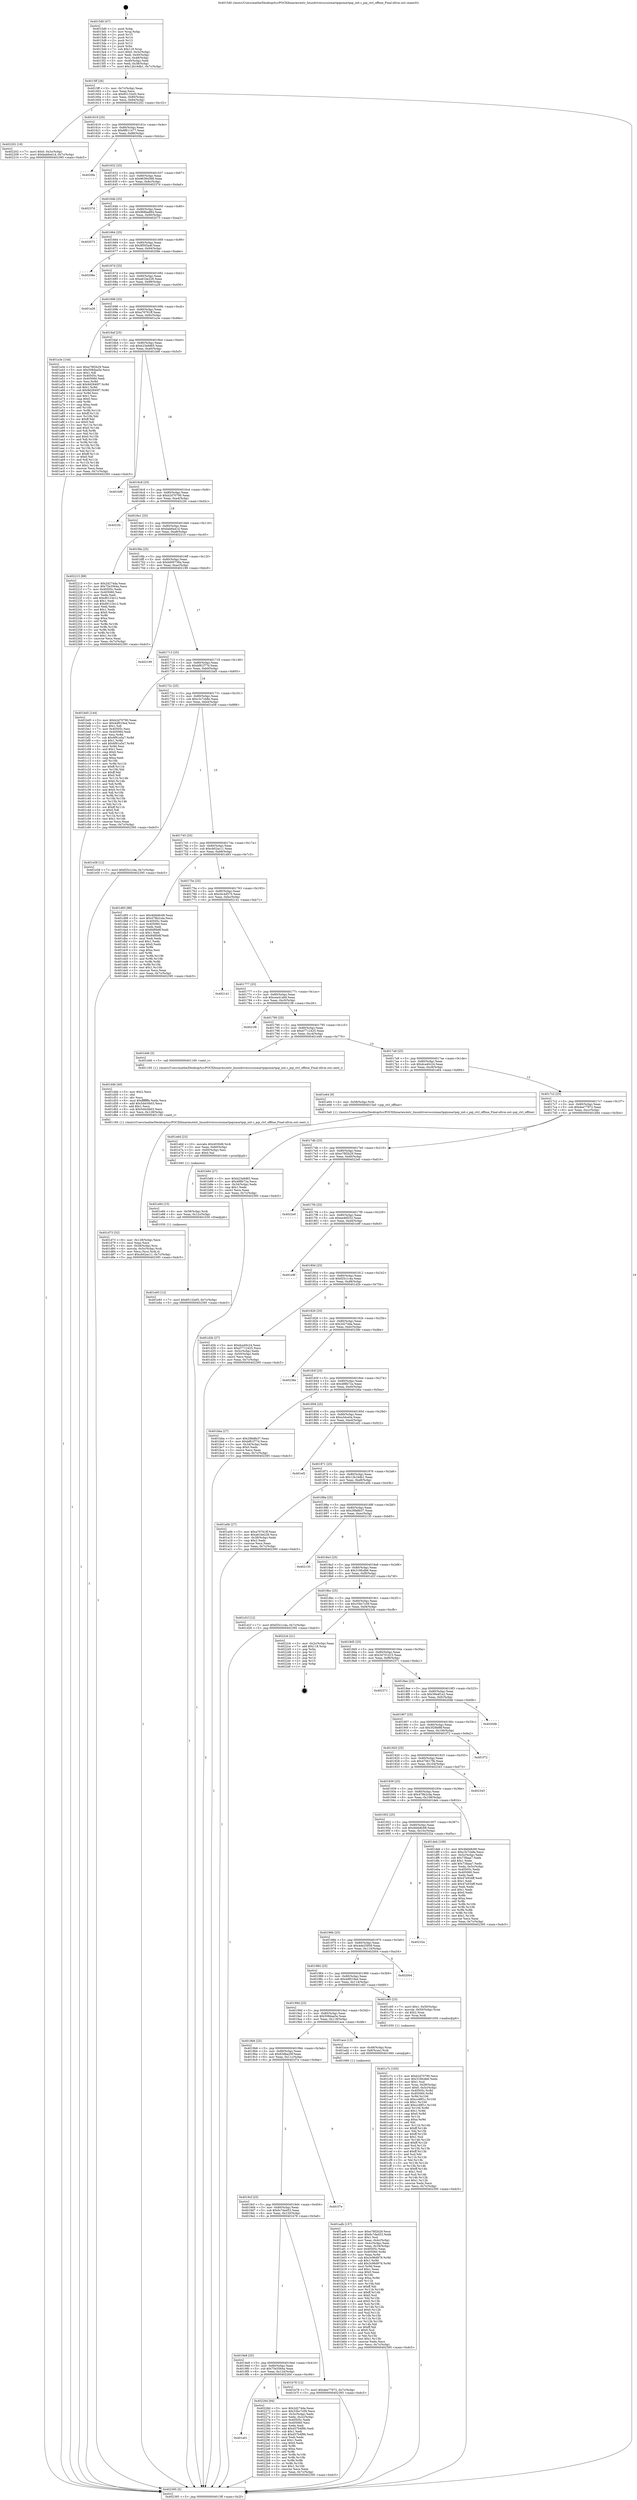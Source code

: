 digraph "0x4015d0" {
  label = "0x4015d0 (/mnt/c/Users/mathe/Desktop/tcc/POCII/binaries/extr_linuxdriversscsismartpqismartpqi_init.c_pqi_ctrl_offline_Final-ollvm.out::main(0))"
  labelloc = "t"
  node[shape=record]

  Entry [label="",width=0.3,height=0.3,shape=circle,fillcolor=black,style=filled]
  "0x4015ff" [label="{
     0x4015ff [26]\l
     | [instrs]\l
     &nbsp;&nbsp;0x4015ff \<+3\>: mov -0x7c(%rbp),%eax\l
     &nbsp;&nbsp;0x401602 \<+2\>: mov %eax,%ecx\l
     &nbsp;&nbsp;0x401604 \<+6\>: sub $0x85132ef3,%ecx\l
     &nbsp;&nbsp;0x40160a \<+3\>: mov %eax,-0x80(%rbp)\l
     &nbsp;&nbsp;0x40160d \<+6\>: mov %ecx,-0x84(%rbp)\l
     &nbsp;&nbsp;0x401613 \<+6\>: je 0000000000402202 \<main+0xc32\>\l
  }"]
  "0x402202" [label="{
     0x402202 [19]\l
     | [instrs]\l
     &nbsp;&nbsp;0x402202 \<+7\>: movl $0x0,-0x3c(%rbp)\l
     &nbsp;&nbsp;0x402209 \<+7\>: movl $0xbab6a41d,-0x7c(%rbp)\l
     &nbsp;&nbsp;0x402210 \<+5\>: jmp 0000000000402395 \<main+0xdc5\>\l
  }"]
  "0x401619" [label="{
     0x401619 [25]\l
     | [instrs]\l
     &nbsp;&nbsp;0x401619 \<+5\>: jmp 000000000040161e \<main+0x4e\>\l
     &nbsp;&nbsp;0x40161e \<+3\>: mov -0x80(%rbp),%eax\l
     &nbsp;&nbsp;0x401621 \<+5\>: sub $0x8f611477,%eax\l
     &nbsp;&nbsp;0x401626 \<+6\>: mov %eax,-0x88(%rbp)\l
     &nbsp;&nbsp;0x40162c \<+6\>: je 00000000004020fa \<main+0xb2a\>\l
  }"]
  Exit [label="",width=0.3,height=0.3,shape=circle,fillcolor=black,style=filled,peripheries=2]
  "0x4020fa" [label="{
     0x4020fa\l
  }", style=dashed]
  "0x401632" [label="{
     0x401632 [25]\l
     | [instrs]\l
     &nbsp;&nbsp;0x401632 \<+5\>: jmp 0000000000401637 \<main+0x67\>\l
     &nbsp;&nbsp;0x401637 \<+3\>: mov -0x80(%rbp),%eax\l
     &nbsp;&nbsp;0x40163a \<+5\>: sub $0x96384368,%eax\l
     &nbsp;&nbsp;0x40163f \<+6\>: mov %eax,-0x8c(%rbp)\l
     &nbsp;&nbsp;0x401645 \<+6\>: je 000000000040237d \<main+0xdad\>\l
  }"]
  "0x401a01" [label="{
     0x401a01\l
  }", style=dashed]
  "0x40237d" [label="{
     0x40237d\l
  }", style=dashed]
  "0x40164b" [label="{
     0x40164b [25]\l
     | [instrs]\l
     &nbsp;&nbsp;0x40164b \<+5\>: jmp 0000000000401650 \<main+0x80\>\l
     &nbsp;&nbsp;0x401650 \<+3\>: mov -0x80(%rbp),%eax\l
     &nbsp;&nbsp;0x401653 \<+5\>: sub $0x968ba884,%eax\l
     &nbsp;&nbsp;0x401658 \<+6\>: mov %eax,-0x90(%rbp)\l
     &nbsp;&nbsp;0x40165e \<+6\>: je 0000000000402073 \<main+0xaa3\>\l
  }"]
  "0x40226d" [label="{
     0x40226d [94]\l
     | [instrs]\l
     &nbsp;&nbsp;0x40226d \<+5\>: mov $0x2d274da,%eax\l
     &nbsp;&nbsp;0x402272 \<+5\>: mov $0x33bc7c09,%ecx\l
     &nbsp;&nbsp;0x402277 \<+3\>: mov -0x3c(%rbp),%edx\l
     &nbsp;&nbsp;0x40227a \<+3\>: mov %edx,-0x2c(%rbp)\l
     &nbsp;&nbsp;0x40227d \<+7\>: mov 0x40505c,%edx\l
     &nbsp;&nbsp;0x402284 \<+7\>: mov 0x405060,%esi\l
     &nbsp;&nbsp;0x40228b \<+2\>: mov %edx,%edi\l
     &nbsp;&nbsp;0x40228d \<+6\>: add $0xd37b4f9b,%edi\l
     &nbsp;&nbsp;0x402293 \<+3\>: sub $0x1,%edi\l
     &nbsp;&nbsp;0x402296 \<+6\>: sub $0xd37b4f9b,%edi\l
     &nbsp;&nbsp;0x40229c \<+3\>: imul %edi,%edx\l
     &nbsp;&nbsp;0x40229f \<+3\>: and $0x1,%edx\l
     &nbsp;&nbsp;0x4022a2 \<+3\>: cmp $0x0,%edx\l
     &nbsp;&nbsp;0x4022a5 \<+4\>: sete %r8b\l
     &nbsp;&nbsp;0x4022a9 \<+3\>: cmp $0xa,%esi\l
     &nbsp;&nbsp;0x4022ac \<+4\>: setl %r9b\l
     &nbsp;&nbsp;0x4022b0 \<+3\>: mov %r8b,%r10b\l
     &nbsp;&nbsp;0x4022b3 \<+3\>: and %r9b,%r10b\l
     &nbsp;&nbsp;0x4022b6 \<+3\>: xor %r9b,%r8b\l
     &nbsp;&nbsp;0x4022b9 \<+3\>: or %r8b,%r10b\l
     &nbsp;&nbsp;0x4022bc \<+4\>: test $0x1,%r10b\l
     &nbsp;&nbsp;0x4022c0 \<+3\>: cmovne %ecx,%eax\l
     &nbsp;&nbsp;0x4022c3 \<+3\>: mov %eax,-0x7c(%rbp)\l
     &nbsp;&nbsp;0x4022c6 \<+5\>: jmp 0000000000402395 \<main+0xdc5\>\l
  }"]
  "0x402073" [label="{
     0x402073\l
  }", style=dashed]
  "0x401664" [label="{
     0x401664 [25]\l
     | [instrs]\l
     &nbsp;&nbsp;0x401664 \<+5\>: jmp 0000000000401669 \<main+0x99\>\l
     &nbsp;&nbsp;0x401669 \<+3\>: mov -0x80(%rbp),%eax\l
     &nbsp;&nbsp;0x40166c \<+5\>: sub $0x9f505a4f,%eax\l
     &nbsp;&nbsp;0x401671 \<+6\>: mov %eax,-0x94(%rbp)\l
     &nbsp;&nbsp;0x401677 \<+6\>: je 000000000040208e \<main+0xabe\>\l
  }"]
  "0x401e93" [label="{
     0x401e93 [12]\l
     | [instrs]\l
     &nbsp;&nbsp;0x401e93 \<+7\>: movl $0x85132ef3,-0x7c(%rbp)\l
     &nbsp;&nbsp;0x401e9a \<+5\>: jmp 0000000000402395 \<main+0xdc5\>\l
  }"]
  "0x40208e" [label="{
     0x40208e\l
  }", style=dashed]
  "0x40167d" [label="{
     0x40167d [25]\l
     | [instrs]\l
     &nbsp;&nbsp;0x40167d \<+5\>: jmp 0000000000401682 \<main+0xb2\>\l
     &nbsp;&nbsp;0x401682 \<+3\>: mov -0x80(%rbp),%eax\l
     &nbsp;&nbsp;0x401685 \<+5\>: sub $0xa61be228,%eax\l
     &nbsp;&nbsp;0x40168a \<+6\>: mov %eax,-0x98(%rbp)\l
     &nbsp;&nbsp;0x401690 \<+6\>: je 0000000000401a26 \<main+0x456\>\l
  }"]
  "0x401e84" [label="{
     0x401e84 [15]\l
     | [instrs]\l
     &nbsp;&nbsp;0x401e84 \<+4\>: mov -0x58(%rbp),%rdi\l
     &nbsp;&nbsp;0x401e88 \<+6\>: mov %eax,-0x12c(%rbp)\l
     &nbsp;&nbsp;0x401e8e \<+5\>: call 0000000000401030 \<free@plt\>\l
     | [calls]\l
     &nbsp;&nbsp;0x401030 \{1\} (unknown)\l
  }"]
  "0x401a26" [label="{
     0x401a26\l
  }", style=dashed]
  "0x401696" [label="{
     0x401696 [25]\l
     | [instrs]\l
     &nbsp;&nbsp;0x401696 \<+5\>: jmp 000000000040169b \<main+0xcb\>\l
     &nbsp;&nbsp;0x40169b \<+3\>: mov -0x80(%rbp),%eax\l
     &nbsp;&nbsp;0x40169e \<+5\>: sub $0xa76761ff,%eax\l
     &nbsp;&nbsp;0x4016a3 \<+6\>: mov %eax,-0x9c(%rbp)\l
     &nbsp;&nbsp;0x4016a9 \<+6\>: je 0000000000401a3e \<main+0x46e\>\l
  }"]
  "0x401e6d" [label="{
     0x401e6d [23]\l
     | [instrs]\l
     &nbsp;&nbsp;0x401e6d \<+10\>: movabs $0x4030d6,%rdi\l
     &nbsp;&nbsp;0x401e77 \<+3\>: mov %eax,-0x60(%rbp)\l
     &nbsp;&nbsp;0x401e7a \<+3\>: mov -0x60(%rbp),%esi\l
     &nbsp;&nbsp;0x401e7d \<+2\>: mov $0x0,%al\l
     &nbsp;&nbsp;0x401e7f \<+5\>: call 0000000000401040 \<printf@plt\>\l
     | [calls]\l
     &nbsp;&nbsp;0x401040 \{1\} (unknown)\l
  }"]
  "0x401a3e" [label="{
     0x401a3e [144]\l
     | [instrs]\l
     &nbsp;&nbsp;0x401a3e \<+5\>: mov $0xe78f2b29,%eax\l
     &nbsp;&nbsp;0x401a43 \<+5\>: mov $0x508daa5e,%ecx\l
     &nbsp;&nbsp;0x401a48 \<+2\>: mov $0x1,%dl\l
     &nbsp;&nbsp;0x401a4a \<+7\>: mov 0x40505c,%esi\l
     &nbsp;&nbsp;0x401a51 \<+7\>: mov 0x405060,%edi\l
     &nbsp;&nbsp;0x401a58 \<+3\>: mov %esi,%r8d\l
     &nbsp;&nbsp;0x401a5b \<+7\>: add $0x9d2840f7,%r8d\l
     &nbsp;&nbsp;0x401a62 \<+4\>: sub $0x1,%r8d\l
     &nbsp;&nbsp;0x401a66 \<+7\>: sub $0x9d2840f7,%r8d\l
     &nbsp;&nbsp;0x401a6d \<+4\>: imul %r8d,%esi\l
     &nbsp;&nbsp;0x401a71 \<+3\>: and $0x1,%esi\l
     &nbsp;&nbsp;0x401a74 \<+3\>: cmp $0x0,%esi\l
     &nbsp;&nbsp;0x401a77 \<+4\>: sete %r9b\l
     &nbsp;&nbsp;0x401a7b \<+3\>: cmp $0xa,%edi\l
     &nbsp;&nbsp;0x401a7e \<+4\>: setl %r10b\l
     &nbsp;&nbsp;0x401a82 \<+3\>: mov %r9b,%r11b\l
     &nbsp;&nbsp;0x401a85 \<+4\>: xor $0xff,%r11b\l
     &nbsp;&nbsp;0x401a89 \<+3\>: mov %r10b,%bl\l
     &nbsp;&nbsp;0x401a8c \<+3\>: xor $0xff,%bl\l
     &nbsp;&nbsp;0x401a8f \<+3\>: xor $0x0,%dl\l
     &nbsp;&nbsp;0x401a92 \<+3\>: mov %r11b,%r14b\l
     &nbsp;&nbsp;0x401a95 \<+4\>: and $0x0,%r14b\l
     &nbsp;&nbsp;0x401a99 \<+3\>: and %dl,%r9b\l
     &nbsp;&nbsp;0x401a9c \<+3\>: mov %bl,%r15b\l
     &nbsp;&nbsp;0x401a9f \<+4\>: and $0x0,%r15b\l
     &nbsp;&nbsp;0x401aa3 \<+3\>: and %dl,%r10b\l
     &nbsp;&nbsp;0x401aa6 \<+3\>: or %r9b,%r14b\l
     &nbsp;&nbsp;0x401aa9 \<+3\>: or %r10b,%r15b\l
     &nbsp;&nbsp;0x401aac \<+3\>: xor %r15b,%r14b\l
     &nbsp;&nbsp;0x401aaf \<+3\>: or %bl,%r11b\l
     &nbsp;&nbsp;0x401ab2 \<+4\>: xor $0xff,%r11b\l
     &nbsp;&nbsp;0x401ab6 \<+3\>: or $0x0,%dl\l
     &nbsp;&nbsp;0x401ab9 \<+3\>: and %dl,%r11b\l
     &nbsp;&nbsp;0x401abc \<+3\>: or %r11b,%r14b\l
     &nbsp;&nbsp;0x401abf \<+4\>: test $0x1,%r14b\l
     &nbsp;&nbsp;0x401ac3 \<+3\>: cmovne %ecx,%eax\l
     &nbsp;&nbsp;0x401ac6 \<+3\>: mov %eax,-0x7c(%rbp)\l
     &nbsp;&nbsp;0x401ac9 \<+5\>: jmp 0000000000402395 \<main+0xdc5\>\l
  }"]
  "0x4016af" [label="{
     0x4016af [25]\l
     | [instrs]\l
     &nbsp;&nbsp;0x4016af \<+5\>: jmp 00000000004016b4 \<main+0xe4\>\l
     &nbsp;&nbsp;0x4016b4 \<+3\>: mov -0x80(%rbp),%eax\l
     &nbsp;&nbsp;0x4016b7 \<+5\>: sub $0xb23a9d65,%eax\l
     &nbsp;&nbsp;0x4016bc \<+6\>: mov %eax,-0xa0(%rbp)\l
     &nbsp;&nbsp;0x4016c2 \<+6\>: je 0000000000401b9f \<main+0x5cf\>\l
  }"]
  "0x401d73" [label="{
     0x401d73 [32]\l
     | [instrs]\l
     &nbsp;&nbsp;0x401d73 \<+6\>: mov -0x128(%rbp),%ecx\l
     &nbsp;&nbsp;0x401d79 \<+3\>: imul %eax,%ecx\l
     &nbsp;&nbsp;0x401d7c \<+4\>: mov -0x58(%rbp),%rsi\l
     &nbsp;&nbsp;0x401d80 \<+4\>: movslq -0x5c(%rbp),%rdi\l
     &nbsp;&nbsp;0x401d84 \<+3\>: mov %ecx,(%rsi,%rdi,4)\l
     &nbsp;&nbsp;0x401d87 \<+7\>: movl $0xcb02ac11,-0x7c(%rbp)\l
     &nbsp;&nbsp;0x401d8e \<+5\>: jmp 0000000000402395 \<main+0xdc5\>\l
  }"]
  "0x401b9f" [label="{
     0x401b9f\l
  }", style=dashed]
  "0x4016c8" [label="{
     0x4016c8 [25]\l
     | [instrs]\l
     &nbsp;&nbsp;0x4016c8 \<+5\>: jmp 00000000004016cd \<main+0xfd\>\l
     &nbsp;&nbsp;0x4016cd \<+3\>: mov -0x80(%rbp),%eax\l
     &nbsp;&nbsp;0x4016d0 \<+5\>: sub $0xb2d70790,%eax\l
     &nbsp;&nbsp;0x4016d5 \<+6\>: mov %eax,-0xa4(%rbp)\l
     &nbsp;&nbsp;0x4016db \<+6\>: je 00000000004022fc \<main+0xd2c\>\l
  }"]
  "0x401d4b" [label="{
     0x401d4b [40]\l
     | [instrs]\l
     &nbsp;&nbsp;0x401d4b \<+5\>: mov $0x2,%ecx\l
     &nbsp;&nbsp;0x401d50 \<+1\>: cltd\l
     &nbsp;&nbsp;0x401d51 \<+2\>: idiv %ecx\l
     &nbsp;&nbsp;0x401d53 \<+6\>: imul $0xfffffffe,%edx,%ecx\l
     &nbsp;&nbsp;0x401d59 \<+6\>: add $0x5d4c0b03,%ecx\l
     &nbsp;&nbsp;0x401d5f \<+3\>: add $0x1,%ecx\l
     &nbsp;&nbsp;0x401d62 \<+6\>: sub $0x5d4c0b03,%ecx\l
     &nbsp;&nbsp;0x401d68 \<+6\>: mov %ecx,-0x128(%rbp)\l
     &nbsp;&nbsp;0x401d6e \<+5\>: call 0000000000401160 \<next_i\>\l
     | [calls]\l
     &nbsp;&nbsp;0x401160 \{1\} (/mnt/c/Users/mathe/Desktop/tcc/POCII/binaries/extr_linuxdriversscsismartpqismartpqi_init.c_pqi_ctrl_offline_Final-ollvm.out::next_i)\l
  }"]
  "0x4022fc" [label="{
     0x4022fc\l
  }", style=dashed]
  "0x4016e1" [label="{
     0x4016e1 [25]\l
     | [instrs]\l
     &nbsp;&nbsp;0x4016e1 \<+5\>: jmp 00000000004016e6 \<main+0x116\>\l
     &nbsp;&nbsp;0x4016e6 \<+3\>: mov -0x80(%rbp),%eax\l
     &nbsp;&nbsp;0x4016e9 \<+5\>: sub $0xbab6a41d,%eax\l
     &nbsp;&nbsp;0x4016ee \<+6\>: mov %eax,-0xa8(%rbp)\l
     &nbsp;&nbsp;0x4016f4 \<+6\>: je 0000000000402215 \<main+0xc45\>\l
  }"]
  "0x401c7c" [label="{
     0x401c7c [163]\l
     | [instrs]\l
     &nbsp;&nbsp;0x401c7c \<+5\>: mov $0xb2d70790,%ecx\l
     &nbsp;&nbsp;0x401c81 \<+5\>: mov $0x316fcdb6,%edx\l
     &nbsp;&nbsp;0x401c86 \<+3\>: mov $0x1,%sil\l
     &nbsp;&nbsp;0x401c89 \<+4\>: mov %rax,-0x58(%rbp)\l
     &nbsp;&nbsp;0x401c8d \<+7\>: movl $0x0,-0x5c(%rbp)\l
     &nbsp;&nbsp;0x401c94 \<+8\>: mov 0x40505c,%r8d\l
     &nbsp;&nbsp;0x401c9c \<+8\>: mov 0x405060,%r9d\l
     &nbsp;&nbsp;0x401ca4 \<+3\>: mov %r8d,%r10d\l
     &nbsp;&nbsp;0x401ca7 \<+7\>: sub $0xcc48f1c,%r10d\l
     &nbsp;&nbsp;0x401cae \<+4\>: sub $0x1,%r10d\l
     &nbsp;&nbsp;0x401cb2 \<+7\>: add $0xcc48f1c,%r10d\l
     &nbsp;&nbsp;0x401cb9 \<+4\>: imul %r10d,%r8d\l
     &nbsp;&nbsp;0x401cbd \<+4\>: and $0x1,%r8d\l
     &nbsp;&nbsp;0x401cc1 \<+4\>: cmp $0x0,%r8d\l
     &nbsp;&nbsp;0x401cc5 \<+4\>: sete %r11b\l
     &nbsp;&nbsp;0x401cc9 \<+4\>: cmp $0xa,%r9d\l
     &nbsp;&nbsp;0x401ccd \<+3\>: setl %bl\l
     &nbsp;&nbsp;0x401cd0 \<+3\>: mov %r11b,%r14b\l
     &nbsp;&nbsp;0x401cd3 \<+4\>: xor $0xff,%r14b\l
     &nbsp;&nbsp;0x401cd7 \<+3\>: mov %bl,%r15b\l
     &nbsp;&nbsp;0x401cda \<+4\>: xor $0xff,%r15b\l
     &nbsp;&nbsp;0x401cde \<+4\>: xor $0x1,%sil\l
     &nbsp;&nbsp;0x401ce2 \<+3\>: mov %r14b,%r12b\l
     &nbsp;&nbsp;0x401ce5 \<+4\>: and $0xff,%r12b\l
     &nbsp;&nbsp;0x401ce9 \<+3\>: and %sil,%r11b\l
     &nbsp;&nbsp;0x401cec \<+3\>: mov %r15b,%r13b\l
     &nbsp;&nbsp;0x401cef \<+4\>: and $0xff,%r13b\l
     &nbsp;&nbsp;0x401cf3 \<+3\>: and %sil,%bl\l
     &nbsp;&nbsp;0x401cf6 \<+3\>: or %r11b,%r12b\l
     &nbsp;&nbsp;0x401cf9 \<+3\>: or %bl,%r13b\l
     &nbsp;&nbsp;0x401cfc \<+3\>: xor %r13b,%r12b\l
     &nbsp;&nbsp;0x401cff \<+3\>: or %r15b,%r14b\l
     &nbsp;&nbsp;0x401d02 \<+4\>: xor $0xff,%r14b\l
     &nbsp;&nbsp;0x401d06 \<+4\>: or $0x1,%sil\l
     &nbsp;&nbsp;0x401d0a \<+3\>: and %sil,%r14b\l
     &nbsp;&nbsp;0x401d0d \<+3\>: or %r14b,%r12b\l
     &nbsp;&nbsp;0x401d10 \<+4\>: test $0x1,%r12b\l
     &nbsp;&nbsp;0x401d14 \<+3\>: cmovne %edx,%ecx\l
     &nbsp;&nbsp;0x401d17 \<+3\>: mov %ecx,-0x7c(%rbp)\l
     &nbsp;&nbsp;0x401d1a \<+5\>: jmp 0000000000402395 \<main+0xdc5\>\l
  }"]
  "0x402215" [label="{
     0x402215 [88]\l
     | [instrs]\l
     &nbsp;&nbsp;0x402215 \<+5\>: mov $0x2d274da,%eax\l
     &nbsp;&nbsp;0x40221a \<+5\>: mov $0x75e3564a,%ecx\l
     &nbsp;&nbsp;0x40221f \<+7\>: mov 0x40505c,%edx\l
     &nbsp;&nbsp;0x402226 \<+7\>: mov 0x405060,%esi\l
     &nbsp;&nbsp;0x40222d \<+2\>: mov %edx,%edi\l
     &nbsp;&nbsp;0x40222f \<+6\>: add $0xd9123e12,%edi\l
     &nbsp;&nbsp;0x402235 \<+3\>: sub $0x1,%edi\l
     &nbsp;&nbsp;0x402238 \<+6\>: sub $0xd9123e12,%edi\l
     &nbsp;&nbsp;0x40223e \<+3\>: imul %edi,%edx\l
     &nbsp;&nbsp;0x402241 \<+3\>: and $0x1,%edx\l
     &nbsp;&nbsp;0x402244 \<+3\>: cmp $0x0,%edx\l
     &nbsp;&nbsp;0x402247 \<+4\>: sete %r8b\l
     &nbsp;&nbsp;0x40224b \<+3\>: cmp $0xa,%esi\l
     &nbsp;&nbsp;0x40224e \<+4\>: setl %r9b\l
     &nbsp;&nbsp;0x402252 \<+3\>: mov %r8b,%r10b\l
     &nbsp;&nbsp;0x402255 \<+3\>: and %r9b,%r10b\l
     &nbsp;&nbsp;0x402258 \<+3\>: xor %r9b,%r8b\l
     &nbsp;&nbsp;0x40225b \<+3\>: or %r8b,%r10b\l
     &nbsp;&nbsp;0x40225e \<+4\>: test $0x1,%r10b\l
     &nbsp;&nbsp;0x402262 \<+3\>: cmovne %ecx,%eax\l
     &nbsp;&nbsp;0x402265 \<+3\>: mov %eax,-0x7c(%rbp)\l
     &nbsp;&nbsp;0x402268 \<+5\>: jmp 0000000000402395 \<main+0xdc5\>\l
  }"]
  "0x4016fa" [label="{
     0x4016fa [25]\l
     | [instrs]\l
     &nbsp;&nbsp;0x4016fa \<+5\>: jmp 00000000004016ff \<main+0x12f\>\l
     &nbsp;&nbsp;0x4016ff \<+3\>: mov -0x80(%rbp),%eax\l
     &nbsp;&nbsp;0x401702 \<+5\>: sub $0xbd00736a,%eax\l
     &nbsp;&nbsp;0x401707 \<+6\>: mov %eax,-0xac(%rbp)\l
     &nbsp;&nbsp;0x40170d \<+6\>: je 0000000000402199 \<main+0xbc9\>\l
  }"]
  "0x4019e8" [label="{
     0x4019e8 [25]\l
     | [instrs]\l
     &nbsp;&nbsp;0x4019e8 \<+5\>: jmp 00000000004019ed \<main+0x41d\>\l
     &nbsp;&nbsp;0x4019ed \<+3\>: mov -0x80(%rbp),%eax\l
     &nbsp;&nbsp;0x4019f0 \<+5\>: sub $0x75e3564a,%eax\l
     &nbsp;&nbsp;0x4019f5 \<+6\>: mov %eax,-0x124(%rbp)\l
     &nbsp;&nbsp;0x4019fb \<+6\>: je 000000000040226d \<main+0xc9d\>\l
  }"]
  "0x402199" [label="{
     0x402199\l
  }", style=dashed]
  "0x401713" [label="{
     0x401713 [25]\l
     | [instrs]\l
     &nbsp;&nbsp;0x401713 \<+5\>: jmp 0000000000401718 \<main+0x148\>\l
     &nbsp;&nbsp;0x401718 \<+3\>: mov -0x80(%rbp),%eax\l
     &nbsp;&nbsp;0x40171b \<+5\>: sub $0xbf61f77d,%eax\l
     &nbsp;&nbsp;0x401720 \<+6\>: mov %eax,-0xb0(%rbp)\l
     &nbsp;&nbsp;0x401726 \<+6\>: je 0000000000401bd5 \<main+0x605\>\l
  }"]
  "0x401b78" [label="{
     0x401b78 [12]\l
     | [instrs]\l
     &nbsp;&nbsp;0x401b78 \<+7\>: movl $0xdee77972,-0x7c(%rbp)\l
     &nbsp;&nbsp;0x401b7f \<+5\>: jmp 0000000000402395 \<main+0xdc5\>\l
  }"]
  "0x401bd5" [label="{
     0x401bd5 [144]\l
     | [instrs]\l
     &nbsp;&nbsp;0x401bd5 \<+5\>: mov $0xb2d70790,%eax\l
     &nbsp;&nbsp;0x401bda \<+5\>: mov $0x4df019a4,%ecx\l
     &nbsp;&nbsp;0x401bdf \<+2\>: mov $0x1,%dl\l
     &nbsp;&nbsp;0x401be1 \<+7\>: mov 0x40505c,%esi\l
     &nbsp;&nbsp;0x401be8 \<+7\>: mov 0x405060,%edi\l
     &nbsp;&nbsp;0x401bef \<+3\>: mov %esi,%r8d\l
     &nbsp;&nbsp;0x401bf2 \<+7\>: sub $0x6f91a5a7,%r8d\l
     &nbsp;&nbsp;0x401bf9 \<+4\>: sub $0x1,%r8d\l
     &nbsp;&nbsp;0x401bfd \<+7\>: add $0x6f91a5a7,%r8d\l
     &nbsp;&nbsp;0x401c04 \<+4\>: imul %r8d,%esi\l
     &nbsp;&nbsp;0x401c08 \<+3\>: and $0x1,%esi\l
     &nbsp;&nbsp;0x401c0b \<+3\>: cmp $0x0,%esi\l
     &nbsp;&nbsp;0x401c0e \<+4\>: sete %r9b\l
     &nbsp;&nbsp;0x401c12 \<+3\>: cmp $0xa,%edi\l
     &nbsp;&nbsp;0x401c15 \<+4\>: setl %r10b\l
     &nbsp;&nbsp;0x401c19 \<+3\>: mov %r9b,%r11b\l
     &nbsp;&nbsp;0x401c1c \<+4\>: xor $0xff,%r11b\l
     &nbsp;&nbsp;0x401c20 \<+3\>: mov %r10b,%bl\l
     &nbsp;&nbsp;0x401c23 \<+3\>: xor $0xff,%bl\l
     &nbsp;&nbsp;0x401c26 \<+3\>: xor $0x0,%dl\l
     &nbsp;&nbsp;0x401c29 \<+3\>: mov %r11b,%r14b\l
     &nbsp;&nbsp;0x401c2c \<+4\>: and $0x0,%r14b\l
     &nbsp;&nbsp;0x401c30 \<+3\>: and %dl,%r9b\l
     &nbsp;&nbsp;0x401c33 \<+3\>: mov %bl,%r15b\l
     &nbsp;&nbsp;0x401c36 \<+4\>: and $0x0,%r15b\l
     &nbsp;&nbsp;0x401c3a \<+3\>: and %dl,%r10b\l
     &nbsp;&nbsp;0x401c3d \<+3\>: or %r9b,%r14b\l
     &nbsp;&nbsp;0x401c40 \<+3\>: or %r10b,%r15b\l
     &nbsp;&nbsp;0x401c43 \<+3\>: xor %r15b,%r14b\l
     &nbsp;&nbsp;0x401c46 \<+3\>: or %bl,%r11b\l
     &nbsp;&nbsp;0x401c49 \<+4\>: xor $0xff,%r11b\l
     &nbsp;&nbsp;0x401c4d \<+3\>: or $0x0,%dl\l
     &nbsp;&nbsp;0x401c50 \<+3\>: and %dl,%r11b\l
     &nbsp;&nbsp;0x401c53 \<+3\>: or %r11b,%r14b\l
     &nbsp;&nbsp;0x401c56 \<+4\>: test $0x1,%r14b\l
     &nbsp;&nbsp;0x401c5a \<+3\>: cmovne %ecx,%eax\l
     &nbsp;&nbsp;0x401c5d \<+3\>: mov %eax,-0x7c(%rbp)\l
     &nbsp;&nbsp;0x401c60 \<+5\>: jmp 0000000000402395 \<main+0xdc5\>\l
  }"]
  "0x40172c" [label="{
     0x40172c [25]\l
     | [instrs]\l
     &nbsp;&nbsp;0x40172c \<+5\>: jmp 0000000000401731 \<main+0x161\>\l
     &nbsp;&nbsp;0x401731 \<+3\>: mov -0x80(%rbp),%eax\l
     &nbsp;&nbsp;0x401734 \<+5\>: sub $0xc3c7cb8e,%eax\l
     &nbsp;&nbsp;0x401739 \<+6\>: mov %eax,-0xb4(%rbp)\l
     &nbsp;&nbsp;0x40173f \<+6\>: je 0000000000401e58 \<main+0x888\>\l
  }"]
  "0x4019cf" [label="{
     0x4019cf [25]\l
     | [instrs]\l
     &nbsp;&nbsp;0x4019cf \<+5\>: jmp 00000000004019d4 \<main+0x404\>\l
     &nbsp;&nbsp;0x4019d4 \<+3\>: mov -0x80(%rbp),%eax\l
     &nbsp;&nbsp;0x4019d7 \<+5\>: sub $0x6c7da453,%eax\l
     &nbsp;&nbsp;0x4019dc \<+6\>: mov %eax,-0x120(%rbp)\l
     &nbsp;&nbsp;0x4019e2 \<+6\>: je 0000000000401b78 \<main+0x5a8\>\l
  }"]
  "0x401e58" [label="{
     0x401e58 [12]\l
     | [instrs]\l
     &nbsp;&nbsp;0x401e58 \<+7\>: movl $0xf25c1c4a,-0x7c(%rbp)\l
     &nbsp;&nbsp;0x401e5f \<+5\>: jmp 0000000000402395 \<main+0xdc5\>\l
  }"]
  "0x401745" [label="{
     0x401745 [25]\l
     | [instrs]\l
     &nbsp;&nbsp;0x401745 \<+5\>: jmp 000000000040174a \<main+0x17a\>\l
     &nbsp;&nbsp;0x40174a \<+3\>: mov -0x80(%rbp),%eax\l
     &nbsp;&nbsp;0x40174d \<+5\>: sub $0xcb02ac11,%eax\l
     &nbsp;&nbsp;0x401752 \<+6\>: mov %eax,-0xb8(%rbp)\l
     &nbsp;&nbsp;0x401758 \<+6\>: je 0000000000401d93 \<main+0x7c3\>\l
  }"]
  "0x401f7e" [label="{
     0x401f7e\l
  }", style=dashed]
  "0x401d93" [label="{
     0x401d93 [88]\l
     | [instrs]\l
     &nbsp;&nbsp;0x401d93 \<+5\>: mov $0x4bbb8c68,%eax\l
     &nbsp;&nbsp;0x401d98 \<+5\>: mov $0x479b2cda,%ecx\l
     &nbsp;&nbsp;0x401d9d \<+7\>: mov 0x40505c,%edx\l
     &nbsp;&nbsp;0x401da4 \<+7\>: mov 0x405060,%esi\l
     &nbsp;&nbsp;0x401dab \<+2\>: mov %edx,%edi\l
     &nbsp;&nbsp;0x401dad \<+6\>: sub $0x84f0b8f,%edi\l
     &nbsp;&nbsp;0x401db3 \<+3\>: sub $0x1,%edi\l
     &nbsp;&nbsp;0x401db6 \<+6\>: add $0x84f0b8f,%edi\l
     &nbsp;&nbsp;0x401dbc \<+3\>: imul %edi,%edx\l
     &nbsp;&nbsp;0x401dbf \<+3\>: and $0x1,%edx\l
     &nbsp;&nbsp;0x401dc2 \<+3\>: cmp $0x0,%edx\l
     &nbsp;&nbsp;0x401dc5 \<+4\>: sete %r8b\l
     &nbsp;&nbsp;0x401dc9 \<+3\>: cmp $0xa,%esi\l
     &nbsp;&nbsp;0x401dcc \<+4\>: setl %r9b\l
     &nbsp;&nbsp;0x401dd0 \<+3\>: mov %r8b,%r10b\l
     &nbsp;&nbsp;0x401dd3 \<+3\>: and %r9b,%r10b\l
     &nbsp;&nbsp;0x401dd6 \<+3\>: xor %r9b,%r8b\l
     &nbsp;&nbsp;0x401dd9 \<+3\>: or %r8b,%r10b\l
     &nbsp;&nbsp;0x401ddc \<+4\>: test $0x1,%r10b\l
     &nbsp;&nbsp;0x401de0 \<+3\>: cmovne %ecx,%eax\l
     &nbsp;&nbsp;0x401de3 \<+3\>: mov %eax,-0x7c(%rbp)\l
     &nbsp;&nbsp;0x401de6 \<+5\>: jmp 0000000000402395 \<main+0xdc5\>\l
  }"]
  "0x40175e" [label="{
     0x40175e [25]\l
     | [instrs]\l
     &nbsp;&nbsp;0x40175e \<+5\>: jmp 0000000000401763 \<main+0x193\>\l
     &nbsp;&nbsp;0x401763 \<+3\>: mov -0x80(%rbp),%eax\l
     &nbsp;&nbsp;0x401766 \<+5\>: sub $0xcbc4d570,%eax\l
     &nbsp;&nbsp;0x40176b \<+6\>: mov %eax,-0xbc(%rbp)\l
     &nbsp;&nbsp;0x401771 \<+6\>: je 0000000000402141 \<main+0xb71\>\l
  }"]
  "0x401adb" [label="{
     0x401adb [157]\l
     | [instrs]\l
     &nbsp;&nbsp;0x401adb \<+5\>: mov $0xe78f2b29,%ecx\l
     &nbsp;&nbsp;0x401ae0 \<+5\>: mov $0x6c7da453,%edx\l
     &nbsp;&nbsp;0x401ae5 \<+3\>: mov $0x1,%sil\l
     &nbsp;&nbsp;0x401ae8 \<+3\>: mov %eax,-0x4c(%rbp)\l
     &nbsp;&nbsp;0x401aeb \<+3\>: mov -0x4c(%rbp),%eax\l
     &nbsp;&nbsp;0x401aee \<+3\>: mov %eax,-0x34(%rbp)\l
     &nbsp;&nbsp;0x401af1 \<+7\>: mov 0x40505c,%eax\l
     &nbsp;&nbsp;0x401af8 \<+8\>: mov 0x405060,%r8d\l
     &nbsp;&nbsp;0x401b00 \<+3\>: mov %eax,%r9d\l
     &nbsp;&nbsp;0x401b03 \<+7\>: sub $0x3c96d978,%r9d\l
     &nbsp;&nbsp;0x401b0a \<+4\>: sub $0x1,%r9d\l
     &nbsp;&nbsp;0x401b0e \<+7\>: add $0x3c96d978,%r9d\l
     &nbsp;&nbsp;0x401b15 \<+4\>: imul %r9d,%eax\l
     &nbsp;&nbsp;0x401b19 \<+3\>: and $0x1,%eax\l
     &nbsp;&nbsp;0x401b1c \<+3\>: cmp $0x0,%eax\l
     &nbsp;&nbsp;0x401b1f \<+4\>: sete %r10b\l
     &nbsp;&nbsp;0x401b23 \<+4\>: cmp $0xa,%r8d\l
     &nbsp;&nbsp;0x401b27 \<+4\>: setl %r11b\l
     &nbsp;&nbsp;0x401b2b \<+3\>: mov %r10b,%bl\l
     &nbsp;&nbsp;0x401b2e \<+3\>: xor $0xff,%bl\l
     &nbsp;&nbsp;0x401b31 \<+3\>: mov %r11b,%r14b\l
     &nbsp;&nbsp;0x401b34 \<+4\>: xor $0xff,%r14b\l
     &nbsp;&nbsp;0x401b38 \<+4\>: xor $0x0,%sil\l
     &nbsp;&nbsp;0x401b3c \<+3\>: mov %bl,%r15b\l
     &nbsp;&nbsp;0x401b3f \<+4\>: and $0x0,%r15b\l
     &nbsp;&nbsp;0x401b43 \<+3\>: and %sil,%r10b\l
     &nbsp;&nbsp;0x401b46 \<+3\>: mov %r14b,%r12b\l
     &nbsp;&nbsp;0x401b49 \<+4\>: and $0x0,%r12b\l
     &nbsp;&nbsp;0x401b4d \<+3\>: and %sil,%r11b\l
     &nbsp;&nbsp;0x401b50 \<+3\>: or %r10b,%r15b\l
     &nbsp;&nbsp;0x401b53 \<+3\>: or %r11b,%r12b\l
     &nbsp;&nbsp;0x401b56 \<+3\>: xor %r12b,%r15b\l
     &nbsp;&nbsp;0x401b59 \<+3\>: or %r14b,%bl\l
     &nbsp;&nbsp;0x401b5c \<+3\>: xor $0xff,%bl\l
     &nbsp;&nbsp;0x401b5f \<+4\>: or $0x0,%sil\l
     &nbsp;&nbsp;0x401b63 \<+3\>: and %sil,%bl\l
     &nbsp;&nbsp;0x401b66 \<+3\>: or %bl,%r15b\l
     &nbsp;&nbsp;0x401b69 \<+4\>: test $0x1,%r15b\l
     &nbsp;&nbsp;0x401b6d \<+3\>: cmovne %edx,%ecx\l
     &nbsp;&nbsp;0x401b70 \<+3\>: mov %ecx,-0x7c(%rbp)\l
     &nbsp;&nbsp;0x401b73 \<+5\>: jmp 0000000000402395 \<main+0xdc5\>\l
  }"]
  "0x402141" [label="{
     0x402141\l
  }", style=dashed]
  "0x401777" [label="{
     0x401777 [25]\l
     | [instrs]\l
     &nbsp;&nbsp;0x401777 \<+5\>: jmp 000000000040177c \<main+0x1ac\>\l
     &nbsp;&nbsp;0x40177c \<+3\>: mov -0x80(%rbp),%eax\l
     &nbsp;&nbsp;0x40177f \<+5\>: sub $0xcea41ab9,%eax\l
     &nbsp;&nbsp;0x401784 \<+6\>: mov %eax,-0xc0(%rbp)\l
     &nbsp;&nbsp;0x40178a \<+6\>: je 00000000004021f6 \<main+0xc26\>\l
  }"]
  "0x4019b6" [label="{
     0x4019b6 [25]\l
     | [instrs]\l
     &nbsp;&nbsp;0x4019b6 \<+5\>: jmp 00000000004019bb \<main+0x3eb\>\l
     &nbsp;&nbsp;0x4019bb \<+3\>: mov -0x80(%rbp),%eax\l
     &nbsp;&nbsp;0x4019be \<+5\>: sub $0x63dba20f,%eax\l
     &nbsp;&nbsp;0x4019c3 \<+6\>: mov %eax,-0x11c(%rbp)\l
     &nbsp;&nbsp;0x4019c9 \<+6\>: je 0000000000401f7e \<main+0x9ae\>\l
  }"]
  "0x4021f6" [label="{
     0x4021f6\l
  }", style=dashed]
  "0x401790" [label="{
     0x401790 [25]\l
     | [instrs]\l
     &nbsp;&nbsp;0x401790 \<+5\>: jmp 0000000000401795 \<main+0x1c5\>\l
     &nbsp;&nbsp;0x401795 \<+3\>: mov -0x80(%rbp),%eax\l
     &nbsp;&nbsp;0x401798 \<+5\>: sub $0xd7712425,%eax\l
     &nbsp;&nbsp;0x40179d \<+6\>: mov %eax,-0xc4(%rbp)\l
     &nbsp;&nbsp;0x4017a3 \<+6\>: je 0000000000401d46 \<main+0x776\>\l
  }"]
  "0x401ace" [label="{
     0x401ace [13]\l
     | [instrs]\l
     &nbsp;&nbsp;0x401ace \<+4\>: mov -0x48(%rbp),%rax\l
     &nbsp;&nbsp;0x401ad2 \<+4\>: mov 0x8(%rax),%rdi\l
     &nbsp;&nbsp;0x401ad6 \<+5\>: call 0000000000401060 \<atoi@plt\>\l
     | [calls]\l
     &nbsp;&nbsp;0x401060 \{1\} (unknown)\l
  }"]
  "0x401d46" [label="{
     0x401d46 [5]\l
     | [instrs]\l
     &nbsp;&nbsp;0x401d46 \<+5\>: call 0000000000401160 \<next_i\>\l
     | [calls]\l
     &nbsp;&nbsp;0x401160 \{1\} (/mnt/c/Users/mathe/Desktop/tcc/POCII/binaries/extr_linuxdriversscsismartpqismartpqi_init.c_pqi_ctrl_offline_Final-ollvm.out::next_i)\l
  }"]
  "0x4017a9" [label="{
     0x4017a9 [25]\l
     | [instrs]\l
     &nbsp;&nbsp;0x4017a9 \<+5\>: jmp 00000000004017ae \<main+0x1de\>\l
     &nbsp;&nbsp;0x4017ae \<+3\>: mov -0x80(%rbp),%eax\l
     &nbsp;&nbsp;0x4017b1 \<+5\>: sub $0xdca40c24,%eax\l
     &nbsp;&nbsp;0x4017b6 \<+6\>: mov %eax,-0xc8(%rbp)\l
     &nbsp;&nbsp;0x4017bc \<+6\>: je 0000000000401e64 \<main+0x894\>\l
  }"]
  "0x40199d" [label="{
     0x40199d [25]\l
     | [instrs]\l
     &nbsp;&nbsp;0x40199d \<+5\>: jmp 00000000004019a2 \<main+0x3d2\>\l
     &nbsp;&nbsp;0x4019a2 \<+3\>: mov -0x80(%rbp),%eax\l
     &nbsp;&nbsp;0x4019a5 \<+5\>: sub $0x508daa5e,%eax\l
     &nbsp;&nbsp;0x4019aa \<+6\>: mov %eax,-0x118(%rbp)\l
     &nbsp;&nbsp;0x4019b0 \<+6\>: je 0000000000401ace \<main+0x4fe\>\l
  }"]
  "0x401e64" [label="{
     0x401e64 [9]\l
     | [instrs]\l
     &nbsp;&nbsp;0x401e64 \<+4\>: mov -0x58(%rbp),%rdi\l
     &nbsp;&nbsp;0x401e68 \<+5\>: call 00000000004015a0 \<pqi_ctrl_offline\>\l
     | [calls]\l
     &nbsp;&nbsp;0x4015a0 \{1\} (/mnt/c/Users/mathe/Desktop/tcc/POCII/binaries/extr_linuxdriversscsismartpqismartpqi_init.c_pqi_ctrl_offline_Final-ollvm.out::pqi_ctrl_offline)\l
  }"]
  "0x4017c2" [label="{
     0x4017c2 [25]\l
     | [instrs]\l
     &nbsp;&nbsp;0x4017c2 \<+5\>: jmp 00000000004017c7 \<main+0x1f7\>\l
     &nbsp;&nbsp;0x4017c7 \<+3\>: mov -0x80(%rbp),%eax\l
     &nbsp;&nbsp;0x4017ca \<+5\>: sub $0xdee77972,%eax\l
     &nbsp;&nbsp;0x4017cf \<+6\>: mov %eax,-0xcc(%rbp)\l
     &nbsp;&nbsp;0x4017d5 \<+6\>: je 0000000000401b84 \<main+0x5b4\>\l
  }"]
  "0x401c65" [label="{
     0x401c65 [23]\l
     | [instrs]\l
     &nbsp;&nbsp;0x401c65 \<+7\>: movl $0x1,-0x50(%rbp)\l
     &nbsp;&nbsp;0x401c6c \<+4\>: movslq -0x50(%rbp),%rax\l
     &nbsp;&nbsp;0x401c70 \<+4\>: shl $0x2,%rax\l
     &nbsp;&nbsp;0x401c74 \<+3\>: mov %rax,%rdi\l
     &nbsp;&nbsp;0x401c77 \<+5\>: call 0000000000401050 \<malloc@plt\>\l
     | [calls]\l
     &nbsp;&nbsp;0x401050 \{1\} (unknown)\l
  }"]
  "0x401b84" [label="{
     0x401b84 [27]\l
     | [instrs]\l
     &nbsp;&nbsp;0x401b84 \<+5\>: mov $0xb23a9d65,%eax\l
     &nbsp;&nbsp;0x401b89 \<+5\>: mov $0x488b72a,%ecx\l
     &nbsp;&nbsp;0x401b8e \<+3\>: mov -0x34(%rbp),%edx\l
     &nbsp;&nbsp;0x401b91 \<+3\>: cmp $0x1,%edx\l
     &nbsp;&nbsp;0x401b94 \<+3\>: cmovl %ecx,%eax\l
     &nbsp;&nbsp;0x401b97 \<+3\>: mov %eax,-0x7c(%rbp)\l
     &nbsp;&nbsp;0x401b9a \<+5\>: jmp 0000000000402395 \<main+0xdc5\>\l
  }"]
  "0x4017db" [label="{
     0x4017db [25]\l
     | [instrs]\l
     &nbsp;&nbsp;0x4017db \<+5\>: jmp 00000000004017e0 \<main+0x210\>\l
     &nbsp;&nbsp;0x4017e0 \<+3\>: mov -0x80(%rbp),%eax\l
     &nbsp;&nbsp;0x4017e3 \<+5\>: sub $0xe78f2b29,%eax\l
     &nbsp;&nbsp;0x4017e8 \<+6\>: mov %eax,-0xd0(%rbp)\l
     &nbsp;&nbsp;0x4017ee \<+6\>: je 00000000004022e0 \<main+0xd10\>\l
  }"]
  "0x401984" [label="{
     0x401984 [25]\l
     | [instrs]\l
     &nbsp;&nbsp;0x401984 \<+5\>: jmp 0000000000401989 \<main+0x3b9\>\l
     &nbsp;&nbsp;0x401989 \<+3\>: mov -0x80(%rbp),%eax\l
     &nbsp;&nbsp;0x40198c \<+5\>: sub $0x4df019a4,%eax\l
     &nbsp;&nbsp;0x401991 \<+6\>: mov %eax,-0x114(%rbp)\l
     &nbsp;&nbsp;0x401997 \<+6\>: je 0000000000401c65 \<main+0x695\>\l
  }"]
  "0x4022e0" [label="{
     0x4022e0\l
  }", style=dashed]
  "0x4017f4" [label="{
     0x4017f4 [25]\l
     | [instrs]\l
     &nbsp;&nbsp;0x4017f4 \<+5\>: jmp 00000000004017f9 \<main+0x229\>\l
     &nbsp;&nbsp;0x4017f9 \<+3\>: mov -0x80(%rbp),%eax\l
     &nbsp;&nbsp;0x4017fc \<+5\>: sub $0xee46f252,%eax\l
     &nbsp;&nbsp;0x401801 \<+6\>: mov %eax,-0xd4(%rbp)\l
     &nbsp;&nbsp;0x401807 \<+6\>: je 0000000000401e9f \<main+0x8cf\>\l
  }"]
  "0x402004" [label="{
     0x402004\l
  }", style=dashed]
  "0x401e9f" [label="{
     0x401e9f\l
  }", style=dashed]
  "0x40180d" [label="{
     0x40180d [25]\l
     | [instrs]\l
     &nbsp;&nbsp;0x40180d \<+5\>: jmp 0000000000401812 \<main+0x242\>\l
     &nbsp;&nbsp;0x401812 \<+3\>: mov -0x80(%rbp),%eax\l
     &nbsp;&nbsp;0x401815 \<+5\>: sub $0xf25c1c4a,%eax\l
     &nbsp;&nbsp;0x40181a \<+6\>: mov %eax,-0xd8(%rbp)\l
     &nbsp;&nbsp;0x401820 \<+6\>: je 0000000000401d2b \<main+0x75b\>\l
  }"]
  "0x40196b" [label="{
     0x40196b [25]\l
     | [instrs]\l
     &nbsp;&nbsp;0x40196b \<+5\>: jmp 0000000000401970 \<main+0x3a0\>\l
     &nbsp;&nbsp;0x401970 \<+3\>: mov -0x80(%rbp),%eax\l
     &nbsp;&nbsp;0x401973 \<+5\>: sub $0x4de25959,%eax\l
     &nbsp;&nbsp;0x401978 \<+6\>: mov %eax,-0x110(%rbp)\l
     &nbsp;&nbsp;0x40197e \<+6\>: je 0000000000402004 \<main+0xa34\>\l
  }"]
  "0x401d2b" [label="{
     0x401d2b [27]\l
     | [instrs]\l
     &nbsp;&nbsp;0x401d2b \<+5\>: mov $0xdca40c24,%eax\l
     &nbsp;&nbsp;0x401d30 \<+5\>: mov $0xd7712425,%ecx\l
     &nbsp;&nbsp;0x401d35 \<+3\>: mov -0x5c(%rbp),%edx\l
     &nbsp;&nbsp;0x401d38 \<+3\>: cmp -0x50(%rbp),%edx\l
     &nbsp;&nbsp;0x401d3b \<+3\>: cmovl %ecx,%eax\l
     &nbsp;&nbsp;0x401d3e \<+3\>: mov %eax,-0x7c(%rbp)\l
     &nbsp;&nbsp;0x401d41 \<+5\>: jmp 0000000000402395 \<main+0xdc5\>\l
  }"]
  "0x401826" [label="{
     0x401826 [25]\l
     | [instrs]\l
     &nbsp;&nbsp;0x401826 \<+5\>: jmp 000000000040182b \<main+0x25b\>\l
     &nbsp;&nbsp;0x40182b \<+3\>: mov -0x80(%rbp),%eax\l
     &nbsp;&nbsp;0x40182e \<+5\>: sub $0x2d274da,%eax\l
     &nbsp;&nbsp;0x401833 \<+6\>: mov %eax,-0xdc(%rbp)\l
     &nbsp;&nbsp;0x401839 \<+6\>: je 000000000040238e \<main+0xdbe\>\l
  }"]
  "0x40232a" [label="{
     0x40232a\l
  }", style=dashed]
  "0x40238e" [label="{
     0x40238e\l
  }", style=dashed]
  "0x40183f" [label="{
     0x40183f [25]\l
     | [instrs]\l
     &nbsp;&nbsp;0x40183f \<+5\>: jmp 0000000000401844 \<main+0x274\>\l
     &nbsp;&nbsp;0x401844 \<+3\>: mov -0x80(%rbp),%eax\l
     &nbsp;&nbsp;0x401847 \<+5\>: sub $0x488b72a,%eax\l
     &nbsp;&nbsp;0x40184c \<+6\>: mov %eax,-0xe0(%rbp)\l
     &nbsp;&nbsp;0x401852 \<+6\>: je 0000000000401bba \<main+0x5ea\>\l
  }"]
  "0x401952" [label="{
     0x401952 [25]\l
     | [instrs]\l
     &nbsp;&nbsp;0x401952 \<+5\>: jmp 0000000000401957 \<main+0x387\>\l
     &nbsp;&nbsp;0x401957 \<+3\>: mov -0x80(%rbp),%eax\l
     &nbsp;&nbsp;0x40195a \<+5\>: sub $0x4bbb8c68,%eax\l
     &nbsp;&nbsp;0x40195f \<+6\>: mov %eax,-0x10c(%rbp)\l
     &nbsp;&nbsp;0x401965 \<+6\>: je 000000000040232a \<main+0xd5a\>\l
  }"]
  "0x401bba" [label="{
     0x401bba [27]\l
     | [instrs]\l
     &nbsp;&nbsp;0x401bba \<+5\>: mov $0x29fa8b37,%eax\l
     &nbsp;&nbsp;0x401bbf \<+5\>: mov $0xbf61f77d,%ecx\l
     &nbsp;&nbsp;0x401bc4 \<+3\>: mov -0x34(%rbp),%edx\l
     &nbsp;&nbsp;0x401bc7 \<+3\>: cmp $0x0,%edx\l
     &nbsp;&nbsp;0x401bca \<+3\>: cmove %ecx,%eax\l
     &nbsp;&nbsp;0x401bcd \<+3\>: mov %eax,-0x7c(%rbp)\l
     &nbsp;&nbsp;0x401bd0 \<+5\>: jmp 0000000000402395 \<main+0xdc5\>\l
  }"]
  "0x401858" [label="{
     0x401858 [25]\l
     | [instrs]\l
     &nbsp;&nbsp;0x401858 \<+5\>: jmp 000000000040185d \<main+0x28d\>\l
     &nbsp;&nbsp;0x40185d \<+3\>: mov -0x80(%rbp),%eax\l
     &nbsp;&nbsp;0x401860 \<+5\>: sub $0xa3dce0a,%eax\l
     &nbsp;&nbsp;0x401865 \<+6\>: mov %eax,-0xe4(%rbp)\l
     &nbsp;&nbsp;0x40186b \<+6\>: je 0000000000401ef2 \<main+0x922\>\l
  }"]
  "0x401deb" [label="{
     0x401deb [109]\l
     | [instrs]\l
     &nbsp;&nbsp;0x401deb \<+5\>: mov $0x4bbb8c68,%eax\l
     &nbsp;&nbsp;0x401df0 \<+5\>: mov $0xc3c7cb8e,%ecx\l
     &nbsp;&nbsp;0x401df5 \<+3\>: mov -0x5c(%rbp),%edx\l
     &nbsp;&nbsp;0x401df8 \<+6\>: sub $0x73faaa7,%edx\l
     &nbsp;&nbsp;0x401dfe \<+3\>: add $0x1,%edx\l
     &nbsp;&nbsp;0x401e01 \<+6\>: add $0x73faaa7,%edx\l
     &nbsp;&nbsp;0x401e07 \<+3\>: mov %edx,-0x5c(%rbp)\l
     &nbsp;&nbsp;0x401e0a \<+7\>: mov 0x40505c,%edx\l
     &nbsp;&nbsp;0x401e11 \<+7\>: mov 0x405060,%esi\l
     &nbsp;&nbsp;0x401e18 \<+2\>: mov %edx,%edi\l
     &nbsp;&nbsp;0x401e1a \<+6\>: sub $0x47e934ff,%edi\l
     &nbsp;&nbsp;0x401e20 \<+3\>: sub $0x1,%edi\l
     &nbsp;&nbsp;0x401e23 \<+6\>: add $0x47e934ff,%edi\l
     &nbsp;&nbsp;0x401e29 \<+3\>: imul %edi,%edx\l
     &nbsp;&nbsp;0x401e2c \<+3\>: and $0x1,%edx\l
     &nbsp;&nbsp;0x401e2f \<+3\>: cmp $0x0,%edx\l
     &nbsp;&nbsp;0x401e32 \<+4\>: sete %r8b\l
     &nbsp;&nbsp;0x401e36 \<+3\>: cmp $0xa,%esi\l
     &nbsp;&nbsp;0x401e39 \<+4\>: setl %r9b\l
     &nbsp;&nbsp;0x401e3d \<+3\>: mov %r8b,%r10b\l
     &nbsp;&nbsp;0x401e40 \<+3\>: and %r9b,%r10b\l
     &nbsp;&nbsp;0x401e43 \<+3\>: xor %r9b,%r8b\l
     &nbsp;&nbsp;0x401e46 \<+3\>: or %r8b,%r10b\l
     &nbsp;&nbsp;0x401e49 \<+4\>: test $0x1,%r10b\l
     &nbsp;&nbsp;0x401e4d \<+3\>: cmovne %ecx,%eax\l
     &nbsp;&nbsp;0x401e50 \<+3\>: mov %eax,-0x7c(%rbp)\l
     &nbsp;&nbsp;0x401e53 \<+5\>: jmp 0000000000402395 \<main+0xdc5\>\l
  }"]
  "0x401ef2" [label="{
     0x401ef2\l
  }", style=dashed]
  "0x401871" [label="{
     0x401871 [25]\l
     | [instrs]\l
     &nbsp;&nbsp;0x401871 \<+5\>: jmp 0000000000401876 \<main+0x2a6\>\l
     &nbsp;&nbsp;0x401876 \<+3\>: mov -0x80(%rbp),%eax\l
     &nbsp;&nbsp;0x401879 \<+5\>: sub $0x12b16db1,%eax\l
     &nbsp;&nbsp;0x40187e \<+6\>: mov %eax,-0xe8(%rbp)\l
     &nbsp;&nbsp;0x401884 \<+6\>: je 0000000000401a0b \<main+0x43b\>\l
  }"]
  "0x401939" [label="{
     0x401939 [25]\l
     | [instrs]\l
     &nbsp;&nbsp;0x401939 \<+5\>: jmp 000000000040193e \<main+0x36e\>\l
     &nbsp;&nbsp;0x40193e \<+3\>: mov -0x80(%rbp),%eax\l
     &nbsp;&nbsp;0x401941 \<+5\>: sub $0x479b2cda,%eax\l
     &nbsp;&nbsp;0x401946 \<+6\>: mov %eax,-0x108(%rbp)\l
     &nbsp;&nbsp;0x40194c \<+6\>: je 0000000000401deb \<main+0x81b\>\l
  }"]
  "0x401a0b" [label="{
     0x401a0b [27]\l
     | [instrs]\l
     &nbsp;&nbsp;0x401a0b \<+5\>: mov $0xa76761ff,%eax\l
     &nbsp;&nbsp;0x401a10 \<+5\>: mov $0xa61be228,%ecx\l
     &nbsp;&nbsp;0x401a15 \<+3\>: mov -0x38(%rbp),%edx\l
     &nbsp;&nbsp;0x401a18 \<+3\>: cmp $0x2,%edx\l
     &nbsp;&nbsp;0x401a1b \<+3\>: cmovne %ecx,%eax\l
     &nbsp;&nbsp;0x401a1e \<+3\>: mov %eax,-0x7c(%rbp)\l
     &nbsp;&nbsp;0x401a21 \<+5\>: jmp 0000000000402395 \<main+0xdc5\>\l
  }"]
  "0x40188a" [label="{
     0x40188a [25]\l
     | [instrs]\l
     &nbsp;&nbsp;0x40188a \<+5\>: jmp 000000000040188f \<main+0x2bf\>\l
     &nbsp;&nbsp;0x40188f \<+3\>: mov -0x80(%rbp),%eax\l
     &nbsp;&nbsp;0x401892 \<+5\>: sub $0x29fa8b37,%eax\l
     &nbsp;&nbsp;0x401897 \<+6\>: mov %eax,-0xec(%rbp)\l
     &nbsp;&nbsp;0x40189d \<+6\>: je 0000000000402135 \<main+0xb65\>\l
  }"]
  "0x402395" [label="{
     0x402395 [5]\l
     | [instrs]\l
     &nbsp;&nbsp;0x402395 \<+5\>: jmp 00000000004015ff \<main+0x2f\>\l
  }"]
  "0x4015d0" [label="{
     0x4015d0 [47]\l
     | [instrs]\l
     &nbsp;&nbsp;0x4015d0 \<+1\>: push %rbp\l
     &nbsp;&nbsp;0x4015d1 \<+3\>: mov %rsp,%rbp\l
     &nbsp;&nbsp;0x4015d4 \<+2\>: push %r15\l
     &nbsp;&nbsp;0x4015d6 \<+2\>: push %r14\l
     &nbsp;&nbsp;0x4015d8 \<+2\>: push %r13\l
     &nbsp;&nbsp;0x4015da \<+2\>: push %r12\l
     &nbsp;&nbsp;0x4015dc \<+1\>: push %rbx\l
     &nbsp;&nbsp;0x4015dd \<+7\>: sub $0x118,%rsp\l
     &nbsp;&nbsp;0x4015e4 \<+7\>: movl $0x0,-0x3c(%rbp)\l
     &nbsp;&nbsp;0x4015eb \<+3\>: mov %edi,-0x40(%rbp)\l
     &nbsp;&nbsp;0x4015ee \<+4\>: mov %rsi,-0x48(%rbp)\l
     &nbsp;&nbsp;0x4015f2 \<+3\>: mov -0x40(%rbp),%edi\l
     &nbsp;&nbsp;0x4015f5 \<+3\>: mov %edi,-0x38(%rbp)\l
     &nbsp;&nbsp;0x4015f8 \<+7\>: movl $0x12b16db1,-0x7c(%rbp)\l
  }"]
  "0x402343" [label="{
     0x402343\l
  }", style=dashed]
  "0x402135" [label="{
     0x402135\l
  }", style=dashed]
  "0x4018a3" [label="{
     0x4018a3 [25]\l
     | [instrs]\l
     &nbsp;&nbsp;0x4018a3 \<+5\>: jmp 00000000004018a8 \<main+0x2d8\>\l
     &nbsp;&nbsp;0x4018a8 \<+3\>: mov -0x80(%rbp),%eax\l
     &nbsp;&nbsp;0x4018ab \<+5\>: sub $0x316fcdb6,%eax\l
     &nbsp;&nbsp;0x4018b0 \<+6\>: mov %eax,-0xf0(%rbp)\l
     &nbsp;&nbsp;0x4018b6 \<+6\>: je 0000000000401d1f \<main+0x74f\>\l
  }"]
  "0x401920" [label="{
     0x401920 [25]\l
     | [instrs]\l
     &nbsp;&nbsp;0x401920 \<+5\>: jmp 0000000000401925 \<main+0x355\>\l
     &nbsp;&nbsp;0x401925 \<+3\>: mov -0x80(%rbp),%eax\l
     &nbsp;&nbsp;0x401928 \<+5\>: sub $0x470b17fb,%eax\l
     &nbsp;&nbsp;0x40192d \<+6\>: mov %eax,-0x104(%rbp)\l
     &nbsp;&nbsp;0x401933 \<+6\>: je 0000000000402343 \<main+0xd73\>\l
  }"]
  "0x401d1f" [label="{
     0x401d1f [12]\l
     | [instrs]\l
     &nbsp;&nbsp;0x401d1f \<+7\>: movl $0xf25c1c4a,-0x7c(%rbp)\l
     &nbsp;&nbsp;0x401d26 \<+5\>: jmp 0000000000402395 \<main+0xdc5\>\l
  }"]
  "0x4018bc" [label="{
     0x4018bc [25]\l
     | [instrs]\l
     &nbsp;&nbsp;0x4018bc \<+5\>: jmp 00000000004018c1 \<main+0x2f1\>\l
     &nbsp;&nbsp;0x4018c1 \<+3\>: mov -0x80(%rbp),%eax\l
     &nbsp;&nbsp;0x4018c4 \<+5\>: sub $0x33bc7c09,%eax\l
     &nbsp;&nbsp;0x4018c9 \<+6\>: mov %eax,-0xf4(%rbp)\l
     &nbsp;&nbsp;0x4018cf \<+6\>: je 00000000004022cb \<main+0xcfb\>\l
  }"]
  "0x401f72" [label="{
     0x401f72\l
  }", style=dashed]
  "0x4022cb" [label="{
     0x4022cb [21]\l
     | [instrs]\l
     &nbsp;&nbsp;0x4022cb \<+3\>: mov -0x2c(%rbp),%eax\l
     &nbsp;&nbsp;0x4022ce \<+7\>: add $0x118,%rsp\l
     &nbsp;&nbsp;0x4022d5 \<+1\>: pop %rbx\l
     &nbsp;&nbsp;0x4022d6 \<+2\>: pop %r12\l
     &nbsp;&nbsp;0x4022d8 \<+2\>: pop %r13\l
     &nbsp;&nbsp;0x4022da \<+2\>: pop %r14\l
     &nbsp;&nbsp;0x4022dc \<+2\>: pop %r15\l
     &nbsp;&nbsp;0x4022de \<+1\>: pop %rbp\l
     &nbsp;&nbsp;0x4022df \<+1\>: ret\l
  }"]
  "0x4018d5" [label="{
     0x4018d5 [25]\l
     | [instrs]\l
     &nbsp;&nbsp;0x4018d5 \<+5\>: jmp 00000000004018da \<main+0x30a\>\l
     &nbsp;&nbsp;0x4018da \<+3\>: mov -0x80(%rbp),%eax\l
     &nbsp;&nbsp;0x4018dd \<+5\>: sub $0x34701d15,%eax\l
     &nbsp;&nbsp;0x4018e2 \<+6\>: mov %eax,-0xf8(%rbp)\l
     &nbsp;&nbsp;0x4018e8 \<+6\>: je 0000000000402371 \<main+0xda1\>\l
  }"]
  "0x401907" [label="{
     0x401907 [25]\l
     | [instrs]\l
     &nbsp;&nbsp;0x401907 \<+5\>: jmp 000000000040190c \<main+0x33c\>\l
     &nbsp;&nbsp;0x40190c \<+3\>: mov -0x80(%rbp),%eax\l
     &nbsp;&nbsp;0x40190f \<+5\>: sub $0x3f28bf8f,%eax\l
     &nbsp;&nbsp;0x401914 \<+6\>: mov %eax,-0x100(%rbp)\l
     &nbsp;&nbsp;0x40191a \<+6\>: je 0000000000401f72 \<main+0x9a2\>\l
  }"]
  "0x402371" [label="{
     0x402371\l
  }", style=dashed]
  "0x4018ee" [label="{
     0x4018ee [25]\l
     | [instrs]\l
     &nbsp;&nbsp;0x4018ee \<+5\>: jmp 00000000004018f3 \<main+0x323\>\l
     &nbsp;&nbsp;0x4018f3 \<+3\>: mov -0x80(%rbp),%eax\l
     &nbsp;&nbsp;0x4018f6 \<+5\>: sub $0x39e4f1a2,%eax\l
     &nbsp;&nbsp;0x4018fb \<+6\>: mov %eax,-0xfc(%rbp)\l
     &nbsp;&nbsp;0x401901 \<+6\>: je 00000000004020db \<main+0xb0b\>\l
  }"]
  "0x4020db" [label="{
     0x4020db\l
  }", style=dashed]
  Entry -> "0x4015d0" [label=" 1"]
  "0x4015ff" -> "0x402202" [label=" 1"]
  "0x4015ff" -> "0x401619" [label=" 19"]
  "0x4022cb" -> Exit [label=" 1"]
  "0x401619" -> "0x4020fa" [label=" 0"]
  "0x401619" -> "0x401632" [label=" 19"]
  "0x40226d" -> "0x402395" [label=" 1"]
  "0x401632" -> "0x40237d" [label=" 0"]
  "0x401632" -> "0x40164b" [label=" 19"]
  "0x4019e8" -> "0x401a01" [label=" 0"]
  "0x40164b" -> "0x402073" [label=" 0"]
  "0x40164b" -> "0x401664" [label=" 19"]
  "0x4019e8" -> "0x40226d" [label=" 1"]
  "0x401664" -> "0x40208e" [label=" 0"]
  "0x401664" -> "0x40167d" [label=" 19"]
  "0x402215" -> "0x402395" [label=" 1"]
  "0x40167d" -> "0x401a26" [label=" 0"]
  "0x40167d" -> "0x401696" [label=" 19"]
  "0x402202" -> "0x402395" [label=" 1"]
  "0x401696" -> "0x401a3e" [label=" 1"]
  "0x401696" -> "0x4016af" [label=" 18"]
  "0x401e93" -> "0x402395" [label=" 1"]
  "0x4016af" -> "0x401b9f" [label=" 0"]
  "0x4016af" -> "0x4016c8" [label=" 18"]
  "0x401e84" -> "0x401e93" [label=" 1"]
  "0x4016c8" -> "0x4022fc" [label=" 0"]
  "0x4016c8" -> "0x4016e1" [label=" 18"]
  "0x401e6d" -> "0x401e84" [label=" 1"]
  "0x4016e1" -> "0x402215" [label=" 1"]
  "0x4016e1" -> "0x4016fa" [label=" 17"]
  "0x401e64" -> "0x401e6d" [label=" 1"]
  "0x4016fa" -> "0x402199" [label=" 0"]
  "0x4016fa" -> "0x401713" [label=" 17"]
  "0x401e58" -> "0x402395" [label=" 1"]
  "0x401713" -> "0x401bd5" [label=" 1"]
  "0x401713" -> "0x40172c" [label=" 16"]
  "0x401deb" -> "0x402395" [label=" 1"]
  "0x40172c" -> "0x401e58" [label=" 1"]
  "0x40172c" -> "0x401745" [label=" 15"]
  "0x401d73" -> "0x402395" [label=" 1"]
  "0x401745" -> "0x401d93" [label=" 1"]
  "0x401745" -> "0x40175e" [label=" 14"]
  "0x401d4b" -> "0x401d73" [label=" 1"]
  "0x40175e" -> "0x402141" [label=" 0"]
  "0x40175e" -> "0x401777" [label=" 14"]
  "0x401d2b" -> "0x402395" [label=" 2"]
  "0x401777" -> "0x4021f6" [label=" 0"]
  "0x401777" -> "0x401790" [label=" 14"]
  "0x401d1f" -> "0x402395" [label=" 1"]
  "0x401790" -> "0x401d46" [label=" 1"]
  "0x401790" -> "0x4017a9" [label=" 13"]
  "0x401c7c" -> "0x402395" [label=" 1"]
  "0x4017a9" -> "0x401e64" [label=" 1"]
  "0x4017a9" -> "0x4017c2" [label=" 12"]
  "0x401bd5" -> "0x402395" [label=" 1"]
  "0x4017c2" -> "0x401b84" [label=" 1"]
  "0x4017c2" -> "0x4017db" [label=" 11"]
  "0x401bba" -> "0x402395" [label=" 1"]
  "0x4017db" -> "0x4022e0" [label=" 0"]
  "0x4017db" -> "0x4017f4" [label=" 11"]
  "0x401b78" -> "0x402395" [label=" 1"]
  "0x4017f4" -> "0x401e9f" [label=" 0"]
  "0x4017f4" -> "0x40180d" [label=" 11"]
  "0x4019cf" -> "0x4019e8" [label=" 1"]
  "0x40180d" -> "0x401d2b" [label=" 2"]
  "0x40180d" -> "0x401826" [label=" 9"]
  "0x401d93" -> "0x402395" [label=" 1"]
  "0x401826" -> "0x40238e" [label=" 0"]
  "0x401826" -> "0x40183f" [label=" 9"]
  "0x4019b6" -> "0x4019cf" [label=" 2"]
  "0x40183f" -> "0x401bba" [label=" 1"]
  "0x40183f" -> "0x401858" [label=" 8"]
  "0x401d46" -> "0x401d4b" [label=" 1"]
  "0x401858" -> "0x401ef2" [label=" 0"]
  "0x401858" -> "0x401871" [label=" 8"]
  "0x401adb" -> "0x402395" [label=" 1"]
  "0x401871" -> "0x401a0b" [label=" 1"]
  "0x401871" -> "0x40188a" [label=" 7"]
  "0x401a0b" -> "0x402395" [label=" 1"]
  "0x4015d0" -> "0x4015ff" [label=" 1"]
  "0x402395" -> "0x4015ff" [label=" 19"]
  "0x401a3e" -> "0x402395" [label=" 1"]
  "0x40199d" -> "0x4019b6" [label=" 2"]
  "0x40188a" -> "0x402135" [label=" 0"]
  "0x40188a" -> "0x4018a3" [label=" 7"]
  "0x40199d" -> "0x401ace" [label=" 1"]
  "0x4018a3" -> "0x401d1f" [label=" 1"]
  "0x4018a3" -> "0x4018bc" [label=" 6"]
  "0x401984" -> "0x40199d" [label=" 3"]
  "0x4018bc" -> "0x4022cb" [label=" 1"]
  "0x4018bc" -> "0x4018d5" [label=" 5"]
  "0x401984" -> "0x401c65" [label=" 1"]
  "0x4018d5" -> "0x402371" [label=" 0"]
  "0x4018d5" -> "0x4018ee" [label=" 5"]
  "0x40196b" -> "0x401984" [label=" 4"]
  "0x4018ee" -> "0x4020db" [label=" 0"]
  "0x4018ee" -> "0x401907" [label=" 5"]
  "0x401b84" -> "0x402395" [label=" 1"]
  "0x401907" -> "0x401f72" [label=" 0"]
  "0x401907" -> "0x401920" [label=" 5"]
  "0x401c65" -> "0x401c7c" [label=" 1"]
  "0x401920" -> "0x402343" [label=" 0"]
  "0x401920" -> "0x401939" [label=" 5"]
  "0x401ace" -> "0x401adb" [label=" 1"]
  "0x401939" -> "0x401deb" [label=" 1"]
  "0x401939" -> "0x401952" [label=" 4"]
  "0x4019b6" -> "0x401f7e" [label=" 0"]
  "0x401952" -> "0x40232a" [label=" 0"]
  "0x401952" -> "0x40196b" [label=" 4"]
  "0x4019cf" -> "0x401b78" [label=" 1"]
  "0x40196b" -> "0x402004" [label=" 0"]
}
